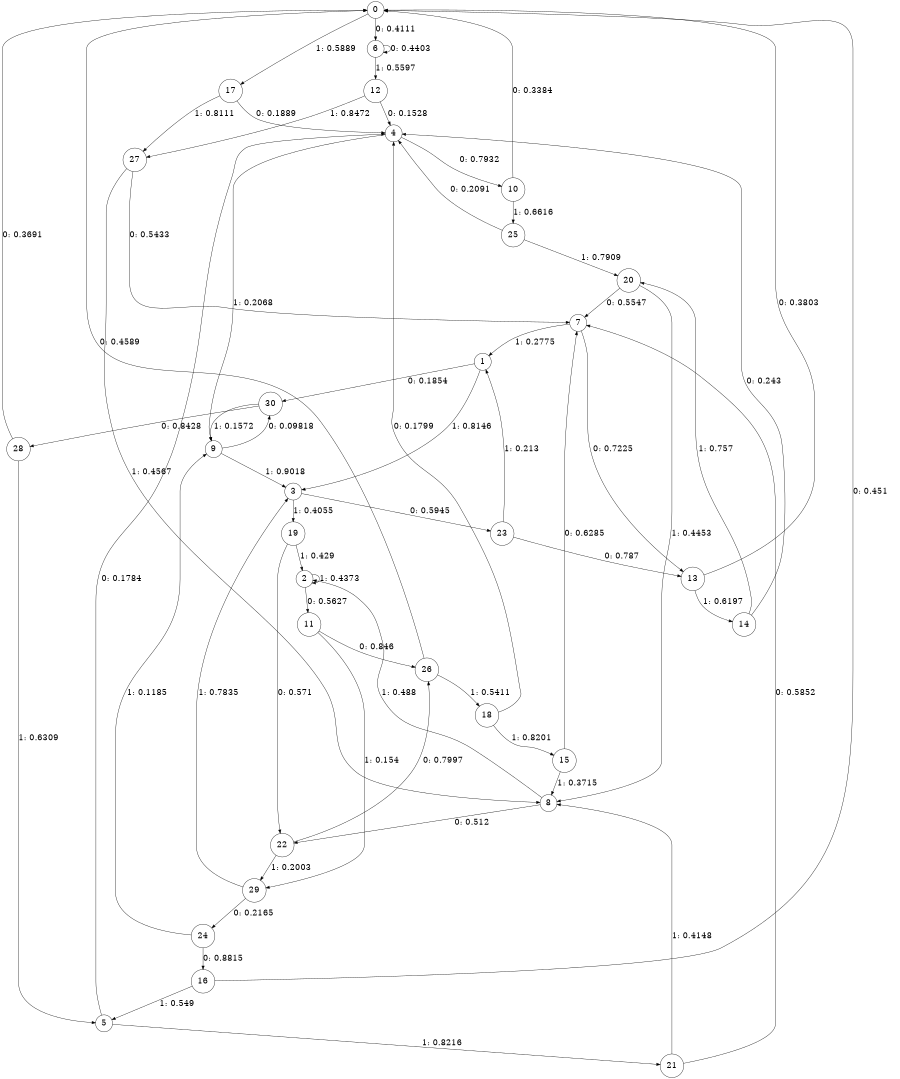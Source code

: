 digraph "ch33randomL7" {
size = "6,8.5";
ratio = "fill";
node [shape = circle];
node [fontsize = 24];
edge [fontsize = 24];
0 -> 6 [label = "0: 0.4111   "];
0 -> 17 [label = "1: 0.5889   "];
1 -> 30 [label = "0: 0.1854   "];
1 -> 3 [label = "1: 0.8146   "];
2 -> 11 [label = "0: 0.5627   "];
2 -> 2 [label = "1: 0.4373   "];
3 -> 23 [label = "0: 0.5945   "];
3 -> 19 [label = "1: 0.4055   "];
4 -> 10 [label = "0: 0.7932   "];
4 -> 9 [label = "1: 0.2068   "];
5 -> 4 [label = "0: 0.1784   "];
5 -> 21 [label = "1: 0.8216   "];
6 -> 6 [label = "0: 0.4403   "];
6 -> 12 [label = "1: 0.5597   "];
7 -> 13 [label = "0: 0.7225   "];
7 -> 1 [label = "1: 0.2775   "];
8 -> 22 [label = "0: 0.512    "];
8 -> 2 [label = "1: 0.488    "];
9 -> 30 [label = "0: 0.09818  "];
9 -> 3 [label = "1: 0.9018   "];
10 -> 0 [label = "0: 0.3384   "];
10 -> 25 [label = "1: 0.6616   "];
11 -> 26 [label = "0: 0.846    "];
11 -> 29 [label = "1: 0.154    "];
12 -> 4 [label = "0: 0.1528   "];
12 -> 27 [label = "1: 0.8472   "];
13 -> 0 [label = "0: 0.3803   "];
13 -> 14 [label = "1: 0.6197   "];
14 -> 4 [label = "0: 0.243    "];
14 -> 20 [label = "1: 0.757    "];
15 -> 7 [label = "0: 0.6285   "];
15 -> 8 [label = "1: 0.3715   "];
16 -> 0 [label = "0: 0.451    "];
16 -> 5 [label = "1: 0.549    "];
17 -> 4 [label = "0: 0.1889   "];
17 -> 27 [label = "1: 0.8111   "];
18 -> 4 [label = "0: 0.1799   "];
18 -> 15 [label = "1: 0.8201   "];
19 -> 22 [label = "0: 0.571    "];
19 -> 2 [label = "1: 0.429    "];
20 -> 7 [label = "0: 0.5547   "];
20 -> 8 [label = "1: 0.4453   "];
21 -> 7 [label = "0: 0.5852   "];
21 -> 8 [label = "1: 0.4148   "];
22 -> 26 [label = "0: 0.7997   "];
22 -> 29 [label = "1: 0.2003   "];
23 -> 13 [label = "0: 0.787    "];
23 -> 1 [label = "1: 0.213    "];
24 -> 16 [label = "0: 0.8815   "];
24 -> 9 [label = "1: 0.1185   "];
25 -> 4 [label = "0: 0.2091   "];
25 -> 20 [label = "1: 0.7909   "];
26 -> 0 [label = "0: 0.4589   "];
26 -> 18 [label = "1: 0.5411   "];
27 -> 7 [label = "0: 0.5433   "];
27 -> 8 [label = "1: 0.4567   "];
28 -> 0 [label = "0: 0.3691   "];
28 -> 5 [label = "1: 0.6309   "];
29 -> 24 [label = "0: 0.2165   "];
29 -> 3 [label = "1: 0.7835   "];
30 -> 28 [label = "0: 0.8428   "];
30 -> 9 [label = "1: 0.1572   "];
}